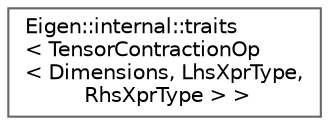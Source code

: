 digraph "类继承关系图"
{
 // LATEX_PDF_SIZE
  bgcolor="transparent";
  edge [fontname=Helvetica,fontsize=10,labelfontname=Helvetica,labelfontsize=10];
  node [fontname=Helvetica,fontsize=10,shape=box,height=0.2,width=0.4];
  rankdir="LR";
  Node0 [id="Node000000",label="Eigen::internal::traits\l\< TensorContractionOp\l\< Dimensions, LhsXprType,\l RhsXprType \> \>",height=0.2,width=0.4,color="grey40", fillcolor="white", style="filled",URL="$struct_eigen_1_1internal_1_1traits_3_01_tensor_contraction_op_3_01_dimensions_00_01_lhs_xpr_type_00_01_rhs_xpr_type_01_4_01_4.html",tooltip=" "];
}
